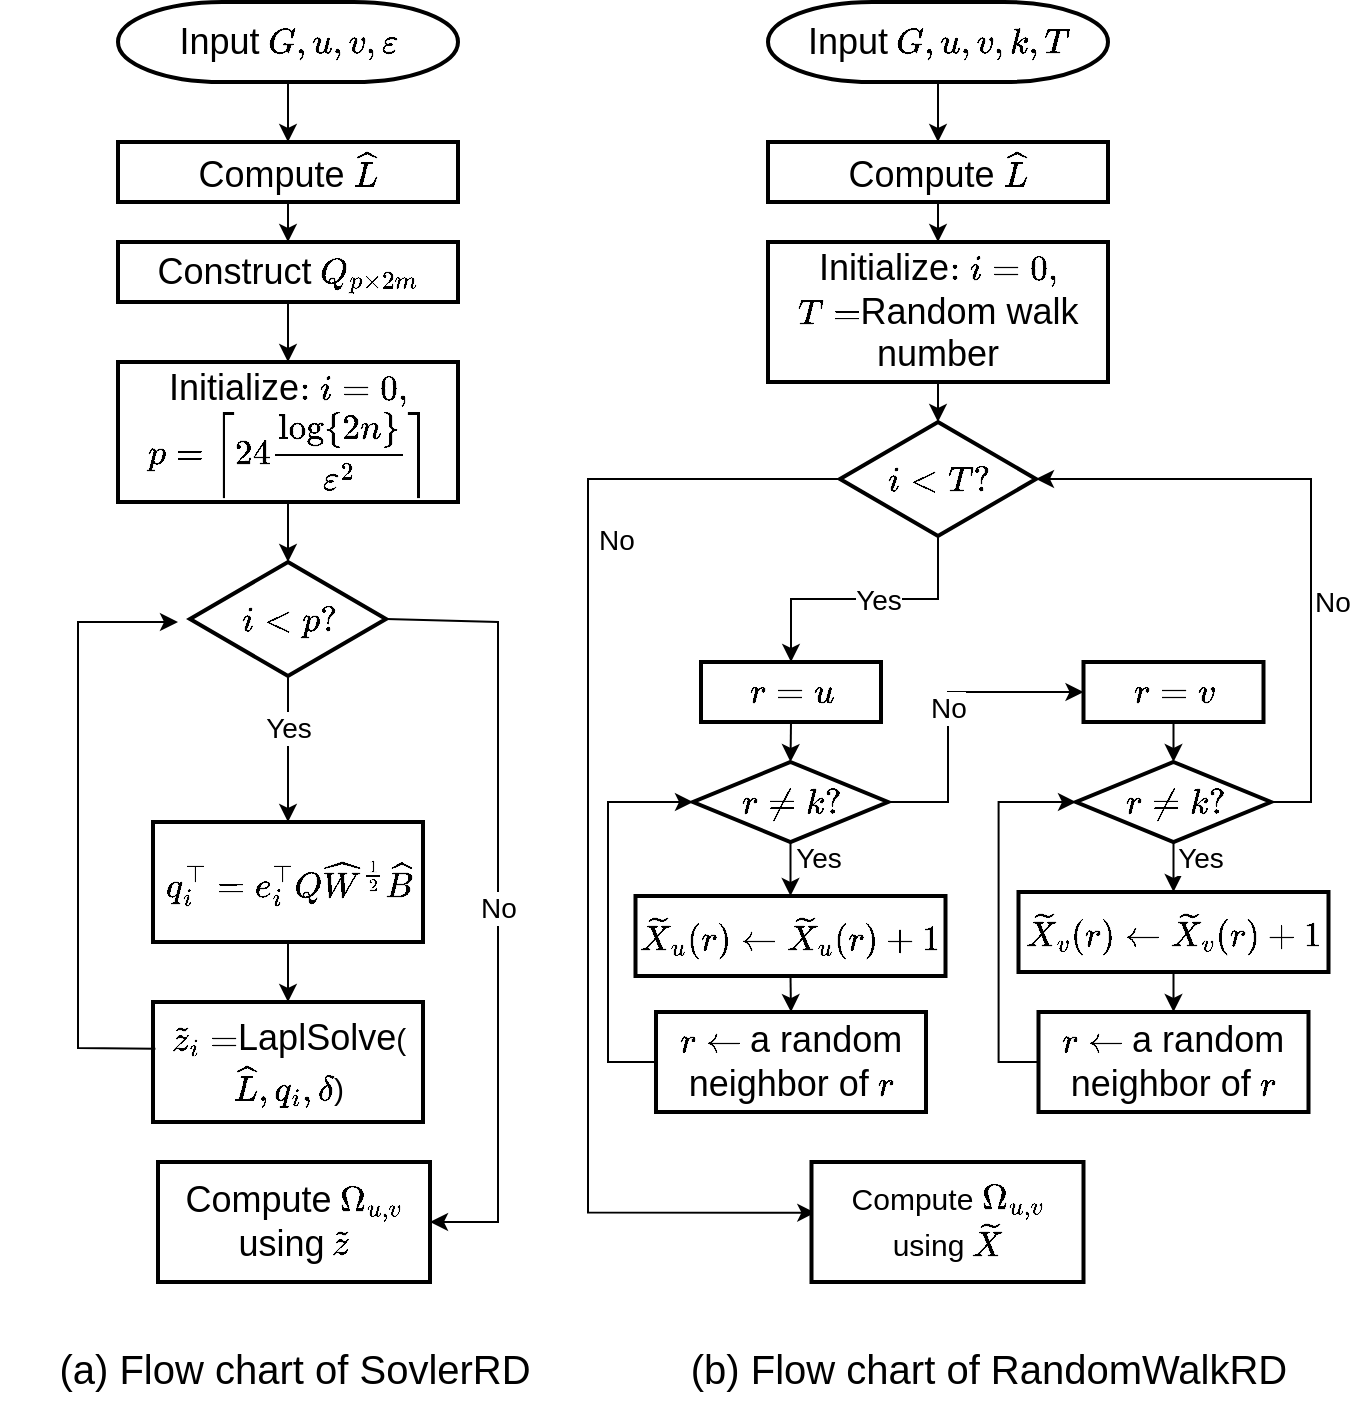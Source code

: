 <mxfile version="26.2.12">
  <diagram id="6a731a19-8d31-9384-78a2-239565b7b9f0" name="Page-1">
    <mxGraphModel dx="1205" dy="694" grid="1" gridSize="10" guides="1" tooltips="1" connect="1" arrows="1" fold="1" page="1" pageScale="1" pageWidth="1169" pageHeight="827" background="none" math="1" shadow="0">
      <root>
        <mxCell id="0" />
        <mxCell id="1" parent="0" />
        <mxCell id="6gbHNIe6kbGb1KUCdrM2-60" style="edgeStyle=orthogonalEdgeStyle;rounded=0;orthogonalLoop=1;jettySize=auto;html=1;exitX=0.5;exitY=1;exitDx=0;exitDy=0;exitPerimeter=0;entryX=0.5;entryY=0;entryDx=0;entryDy=0;" parent="1" source="HDR-ENTHewPlgLy2R7sd-55" target="HDR-ENTHewPlgLy2R7sd-56" edge="1">
          <mxGeometry relative="1" as="geometry" />
        </mxCell>
        <mxCell id="HDR-ENTHewPlgLy2R7sd-55" value="&lt;font style=&quot;font-size: 18px;&quot;&gt;Input&lt;/font&gt;&lt;font style=&quot;font-size: 15px;&quot;&gt; `G,u,v,\epsilon`&lt;/font&gt;" style="shape=mxgraph.flowchart.terminator;strokeWidth=2;gradientColor=none;gradientDirection=north;fontStyle=0;html=1;" parent="1" vertex="1">
          <mxGeometry x="175" y="40" width="170" height="40" as="geometry" />
        </mxCell>
        <mxCell id="HDR-ENTHewPlgLy2R7sd-58" style="edgeStyle=orthogonalEdgeStyle;rounded=0;orthogonalLoop=1;jettySize=auto;html=1;exitX=0.5;exitY=1;exitDx=0;exitDy=0;entryX=0.5;entryY=0;entryDx=0;entryDy=0;" parent="1" source="HDR-ENTHewPlgLy2R7sd-56" target="HDR-ENTHewPlgLy2R7sd-57" edge="1">
          <mxGeometry relative="1" as="geometry" />
        </mxCell>
        <mxCell id="HDR-ENTHewPlgLy2R7sd-56" value="&lt;font style=&quot;font-size: 18px;&quot;&gt;Compute&lt;/font&gt;&lt;font style=&quot;font-size: 15px;&quot;&gt; `\hat{L}`&lt;/font&gt;" style="rounded=0;whiteSpace=wrap;html=1;strokeWidth=2;" parent="1" vertex="1">
          <mxGeometry x="175" y="110" width="170" height="30" as="geometry" />
        </mxCell>
        <mxCell id="6gbHNIe6kbGb1KUCdrM2-79" value="" style="edgeStyle=orthogonalEdgeStyle;rounded=0;orthogonalLoop=1;jettySize=auto;html=1;endArrow=none;startFill=0;" parent="1" source="HDR-ENTHewPlgLy2R7sd-57" target="HDR-ENTHewPlgLy2R7sd-56" edge="1">
          <mxGeometry relative="1" as="geometry" />
        </mxCell>
        <mxCell id="HDR-ENTHewPlgLy2R7sd-57" value="&lt;font style=&quot;font-size: 18px;&quot;&gt;Construct&lt;/font&gt;&lt;font style=&quot;font-size: 15px;&quot;&gt; `Q_{p \times 2m}`&lt;/font&gt;" style="rounded=0;whiteSpace=wrap;html=1;strokeWidth=2;" parent="1" vertex="1">
          <mxGeometry x="175" y="160" width="170" height="30" as="geometry" />
        </mxCell>
        <mxCell id="HDR-ENTHewPlgLy2R7sd-59" value="&lt;font style=&quot;font-size: 15px;&quot;&gt;`i&amp;lt;p?`&lt;/font&gt;" style="shape=mxgraph.flowchart.decision;strokeWidth=2;gradientColor=none;gradientDirection=north;fontStyle=0;html=1;" parent="1" vertex="1">
          <mxGeometry x="211" y="320" width="98" height="57" as="geometry" />
        </mxCell>
        <mxCell id="HDR-ENTHewPlgLy2R7sd-60" value="&lt;font style=&quot;font-size: 15px;&quot;&gt;`\tilde{z}_i=`&lt;/font&gt;&lt;font style=&quot;font-size: 18px;&quot;&gt;LaplSolve&lt;/font&gt;&lt;font style=&quot;font-size: 15px;&quot;&gt;(`\hat{L},q_i,\delta`)&lt;/font&gt;" style="rounded=0;whiteSpace=wrap;html=1;strokeWidth=2;" parent="1" vertex="1">
          <mxGeometry x="192.5" y="540" width="135" height="60" as="geometry" />
        </mxCell>
        <mxCell id="HDR-ENTHewPlgLy2R7sd-61" style="edgeStyle=orthogonalEdgeStyle;rounded=0;orthogonalLoop=1;jettySize=auto;html=1;exitX=0.5;exitY=1;exitDx=0;exitDy=0;exitPerimeter=0;entryX=0.5;entryY=0;entryDx=0;entryDy=0;" parent="1" source="HDR-ENTHewPlgLy2R7sd-59" target="6gbHNIe6kbGb1KUCdrM2-57" edge="1">
          <mxGeometry relative="1" as="geometry">
            <mxPoint x="260" y="450" as="targetPoint" />
          </mxGeometry>
        </mxCell>
        <mxCell id="HDR-ENTHewPlgLy2R7sd-62" value="&lt;font style=&quot;font-size: 14px;&quot;&gt;Yes&lt;/font&gt;" style="edgeLabel;html=1;align=center;verticalAlign=middle;resizable=0;points=[];" parent="HDR-ENTHewPlgLy2R7sd-61" vertex="1" connectable="0">
          <mxGeometry x="-0.292" relative="1" as="geometry">
            <mxPoint as="offset" />
          </mxGeometry>
        </mxCell>
        <mxCell id="HDR-ENTHewPlgLy2R7sd-63" value="" style="endArrow=classic;html=1;rounded=0;exitX=0.009;exitY=0.39;exitDx=0;exitDy=0;exitPerimeter=0;" parent="1" source="HDR-ENTHewPlgLy2R7sd-60" edge="1">
          <mxGeometry width="50" height="50" relative="1" as="geometry">
            <mxPoint x="145" y="420" as="sourcePoint" />
            <mxPoint x="205" y="350" as="targetPoint" />
            <Array as="points">
              <mxPoint x="155" y="563" />
              <mxPoint x="155" y="350" />
            </Array>
          </mxGeometry>
        </mxCell>
        <mxCell id="HDR-ENTHewPlgLy2R7sd-64" style="edgeStyle=orthogonalEdgeStyle;rounded=0;orthogonalLoop=1;jettySize=auto;html=1;exitX=0.5;exitY=1;exitDx=0;exitDy=0;entryX=0.5;entryY=0;entryDx=0;entryDy=0;" parent="1" source="HDR-ENTHewPlgLy2R7sd-57" target="6gbHNIe6kbGb1KUCdrM2-80" edge="1">
          <mxGeometry relative="1" as="geometry" />
        </mxCell>
        <mxCell id="HDR-ENTHewPlgLy2R7sd-65" value="" style="endArrow=classic;html=1;rounded=0;exitX=1;exitY=0.5;exitDx=0;exitDy=0;exitPerimeter=0;entryX=1;entryY=0.5;entryDx=0;entryDy=0;" parent="1" source="HDR-ENTHewPlgLy2R7sd-59" target="HDR-ENTHewPlgLy2R7sd-66" edge="1">
          <mxGeometry width="50" height="50" relative="1" as="geometry">
            <mxPoint x="395" y="330" as="sourcePoint" />
            <mxPoint x="265" y="520" as="targetPoint" />
            <Array as="points">
              <mxPoint x="365" y="350" />
              <mxPoint x="365" y="650" />
            </Array>
          </mxGeometry>
        </mxCell>
        <mxCell id="6gbHNIe6kbGb1KUCdrM2-56" value="&lt;font style=&quot;font-size: 14px;&quot;&gt;No&lt;/font&gt;" style="edgeLabel;html=1;align=center;verticalAlign=middle;resizable=0;points=[];" parent="HDR-ENTHewPlgLy2R7sd-65" vertex="1" connectable="0">
          <mxGeometry x="0.017" relative="1" as="geometry">
            <mxPoint as="offset" />
          </mxGeometry>
        </mxCell>
        <mxCell id="HDR-ENTHewPlgLy2R7sd-66" value="&lt;font style=&quot;font-size: 18px;&quot;&gt;Compute&lt;/font&gt;&lt;font style=&quot;font-size: 15px;&quot;&gt; `\Omega_{u,v}`&lt;/font&gt;&lt;div&gt;&lt;font style=&quot;font-size: 18px;&quot;&gt;using&lt;/font&gt;&lt;font style=&quot;font-size: 15px;&quot;&gt; `\tilde{z}`&lt;/font&gt;&lt;/div&gt;" style="rounded=0;whiteSpace=wrap;html=1;strokeWidth=2;" parent="1" vertex="1">
          <mxGeometry x="195" y="620" width="136" height="60" as="geometry" />
        </mxCell>
        <mxCell id="6gbHNIe6kbGb1KUCdrM2-58" style="edgeStyle=orthogonalEdgeStyle;rounded=0;orthogonalLoop=1;jettySize=auto;html=1;exitX=0.5;exitY=1;exitDx=0;exitDy=0;entryX=0.5;entryY=0;entryDx=0;entryDy=0;" parent="1" source="6gbHNIe6kbGb1KUCdrM2-57" target="HDR-ENTHewPlgLy2R7sd-60" edge="1">
          <mxGeometry relative="1" as="geometry" />
        </mxCell>
        <mxCell id="6gbHNIe6kbGb1KUCdrM2-57" value="&lt;span style=&quot;font-size: 15px;&quot;&gt;`q_i^\top=e_i^\topQ\hat{W}^{1/2}\hat{B}`&lt;/span&gt;" style="rounded=0;whiteSpace=wrap;html=1;strokeWidth=2;" parent="1" vertex="1">
          <mxGeometry x="192.5" y="450" width="135" height="60" as="geometry" />
        </mxCell>
        <mxCell id="6gbHNIe6kbGb1KUCdrM2-77" value="&lt;font style=&quot;font-size: 20px;&quot;&gt;(a) Flow chart of SovlerRD&lt;/font&gt;" style="text;html=1;align=center;verticalAlign=middle;resizable=0;points=[];autosize=1;strokeColor=none;fillColor=none;" parent="1" vertex="1">
          <mxGeometry x="133" y="703" width="260" height="40" as="geometry" />
        </mxCell>
        <mxCell id="6gbHNIe6kbGb1KUCdrM2-78" value="&lt;font style=&quot;font-size: 20px;&quot;&gt;(b) Flow chart of RandomWalkRD&lt;/font&gt;" style="text;html=1;align=center;verticalAlign=middle;resizable=0;points=[];autosize=1;strokeColor=none;fillColor=none;" parent="1" vertex="1">
          <mxGeometry x="450" y="703" width="320" height="40" as="geometry" />
        </mxCell>
        <mxCell id="6gbHNIe6kbGb1KUCdrM2-80" value="&lt;font style=&quot;font-size: 18px;&quot;&gt;Initialize&lt;/font&gt;&lt;font style=&quot;font-size: 15px;&quot;&gt;`: i=0,`&lt;/font&gt;&lt;div&gt;&lt;font style=&quot;font-size: 15px;&quot;&gt;`p=\ceil {24\log {2n}/\epsilon^2} `&lt;/font&gt;&lt;/div&gt;" style="rounded=0;whiteSpace=wrap;html=1;strokeWidth=2;" parent="1" vertex="1">
          <mxGeometry x="175" y="220" width="170" height="70" as="geometry" />
        </mxCell>
        <mxCell id="6gbHNIe6kbGb1KUCdrM2-81" style="edgeStyle=orthogonalEdgeStyle;rounded=0;orthogonalLoop=1;jettySize=auto;html=1;exitX=0.5;exitY=1;exitDx=0;exitDy=0;entryX=0.5;entryY=0;entryDx=0;entryDy=0;entryPerimeter=0;" parent="1" source="6gbHNIe6kbGb1KUCdrM2-80" target="HDR-ENTHewPlgLy2R7sd-59" edge="1">
          <mxGeometry relative="1" as="geometry" />
        </mxCell>
        <mxCell id="6gbHNIe6kbGb1KUCdrM2-82" style="edgeStyle=orthogonalEdgeStyle;rounded=0;orthogonalLoop=1;jettySize=auto;html=1;exitX=0.5;exitY=1;exitDx=0;exitDy=0;exitPerimeter=0;entryX=0.5;entryY=0;entryDx=0;entryDy=0;" parent="1" source="6gbHNIe6kbGb1KUCdrM2-122" target="6gbHNIe6kbGb1KUCdrM2-85" edge="1">
          <mxGeometry relative="1" as="geometry">
            <mxPoint x="585" y="70" as="sourcePoint" />
          </mxGeometry>
        </mxCell>
        <mxCell id="6gbHNIe6kbGb1KUCdrM2-85" value="&lt;font style=&quot;font-size: 18px;&quot;&gt;Compute&lt;/font&gt;&lt;font style=&quot;font-size: 15px;&quot;&gt; `\hat{L}`&lt;/font&gt;" style="rounded=0;whiteSpace=wrap;html=1;strokeWidth=2;" parent="1" vertex="1">
          <mxGeometry x="500" y="110" width="170" height="30" as="geometry" />
        </mxCell>
        <mxCell id="6gbHNIe6kbGb1KUCdrM2-118" style="edgeStyle=orthogonalEdgeStyle;rounded=0;orthogonalLoop=1;jettySize=auto;html=1;exitX=0;exitY=0.5;exitDx=0;exitDy=0;exitPerimeter=0;entryX=0.014;entryY=0.422;entryDx=0;entryDy=0;entryPerimeter=0;" parent="1" source="6gbHNIe6kbGb1KUCdrM2-88" target="6gbHNIe6kbGb1KUCdrM2-96" edge="1">
          <mxGeometry relative="1" as="geometry">
            <mxPoint x="480" y="630" as="targetPoint" />
            <Array as="points">
              <mxPoint x="410" y="278" />
              <mxPoint x="410" y="645" />
            </Array>
          </mxGeometry>
        </mxCell>
        <mxCell id="6gbHNIe6kbGb1KUCdrM2-119" value="&lt;font style=&quot;font-size: 14px;&quot;&gt;No&lt;/font&gt;" style="edgeLabel;html=1;align=center;verticalAlign=middle;resizable=0;points=[];" parent="6gbHNIe6kbGb1KUCdrM2-118" vertex="1" connectable="0">
          <mxGeometry x="0.108" y="1" relative="1" as="geometry">
            <mxPoint x="13" y="-180" as="offset" />
          </mxGeometry>
        </mxCell>
        <mxCell id="6gbHNIe6kbGb1KUCdrM2-88" value="&lt;font style=&quot;font-size: 15px;&quot;&gt;`i&amp;lt;T?`&lt;/font&gt;" style="shape=mxgraph.flowchart.decision;strokeWidth=2;gradientColor=none;gradientDirection=north;fontStyle=0;html=1;" parent="1" vertex="1">
          <mxGeometry x="536" y="250" width="98" height="57" as="geometry" />
        </mxCell>
        <mxCell id="6gbHNIe6kbGb1KUCdrM2-89" value="&lt;font style=&quot;font-size: 15px;&quot;&gt;`r\leftarrow` &lt;/font&gt;&lt;font style=&quot;font-size: 18px;&quot;&gt;a random neighbor of&lt;/font&gt;&lt;font style=&quot;font-size: 15px;&quot;&gt; `r`&lt;/font&gt;" style="rounded=0;whiteSpace=wrap;html=1;strokeWidth=2;" parent="1" vertex="1">
          <mxGeometry x="444" y="545" width="135" height="50" as="geometry" />
        </mxCell>
        <mxCell id="6gbHNIe6kbGb1KUCdrM2-90" style="edgeStyle=orthogonalEdgeStyle;rounded=0;orthogonalLoop=1;jettySize=auto;html=1;exitX=0.5;exitY=1;exitDx=0;exitDy=0;exitPerimeter=0;entryX=0.5;entryY=0;entryDx=0;entryDy=0;" parent="1" source="6gbHNIe6kbGb1KUCdrM2-88" target="6gbHNIe6kbGb1KUCdrM2-98" edge="1">
          <mxGeometry relative="1" as="geometry">
            <mxPoint x="585" y="340" as="targetPoint" />
          </mxGeometry>
        </mxCell>
        <mxCell id="6gbHNIe6kbGb1KUCdrM2-91" value="&lt;font style=&quot;font-size: 14px;&quot;&gt;Yes&lt;/font&gt;" style="edgeLabel;html=1;align=center;verticalAlign=middle;resizable=0;points=[];" parent="6gbHNIe6kbGb1KUCdrM2-90" vertex="1" connectable="0">
          <mxGeometry x="-0.292" relative="1" as="geometry">
            <mxPoint x="-13" as="offset" />
          </mxGeometry>
        </mxCell>
        <mxCell id="6gbHNIe6kbGb1KUCdrM2-92" value="" style="endArrow=classic;html=1;rounded=0;exitX=0;exitY=0.5;exitDx=0;exitDy=0;entryX=0;entryY=0.5;entryDx=0;entryDy=0;entryPerimeter=0;" parent="1" source="6gbHNIe6kbGb1KUCdrM2-89" target="6gbHNIe6kbGb1KUCdrM2-101" edge="1">
          <mxGeometry width="50" height="50" relative="1" as="geometry">
            <mxPoint x="418.715" y="823.4" as="sourcePoint" />
            <mxPoint x="430" y="660" as="targetPoint" />
            <Array as="points">
              <mxPoint x="420" y="570" />
              <mxPoint x="420" y="440" />
            </Array>
          </mxGeometry>
        </mxCell>
        <mxCell id="6gbHNIe6kbGb1KUCdrM2-93" style="edgeStyle=orthogonalEdgeStyle;rounded=0;orthogonalLoop=1;jettySize=auto;html=1;exitX=0.5;exitY=1;exitDx=0;exitDy=0;entryX=0.5;entryY=0;entryDx=0;entryDy=0;" parent="1" source="6gbHNIe6kbGb1KUCdrM2-85" target="6gbHNIe6kbGb1KUCdrM2-99" edge="1">
          <mxGeometry relative="1" as="geometry">
            <mxPoint x="585" y="180" as="sourcePoint" />
          </mxGeometry>
        </mxCell>
        <mxCell id="6gbHNIe6kbGb1KUCdrM2-94" value="" style="endArrow=classic;html=1;rounded=0;exitX=1;exitY=0.5;exitDx=0;exitDy=0;exitPerimeter=0;entryX=0;entryY=0.5;entryDx=0;entryDy=0;" parent="1" source="6gbHNIe6kbGb1KUCdrM2-101" target="6gbHNIe6kbGb1KUCdrM2-107" edge="1">
          <mxGeometry width="50" height="50" relative="1" as="geometry">
            <mxPoint x="820.0" y="580" as="sourcePoint" />
            <mxPoint x="920" y="690" as="targetPoint" />
            <Array as="points">
              <mxPoint x="590" y="440" />
              <mxPoint x="590" y="385" />
            </Array>
          </mxGeometry>
        </mxCell>
        <mxCell id="6gbHNIe6kbGb1KUCdrM2-95" value="&lt;font style=&quot;font-size: 14px;&quot;&gt;No&lt;/font&gt;" style="edgeLabel;html=1;align=center;verticalAlign=middle;resizable=0;points=[];" parent="6gbHNIe6kbGb1KUCdrM2-94" vertex="1" connectable="0">
          <mxGeometry x="0.017" relative="1" as="geometry">
            <mxPoint as="offset" />
          </mxGeometry>
        </mxCell>
        <mxCell id="6gbHNIe6kbGb1KUCdrM2-96" value="&lt;font style=&quot;font-size: 15px;&quot;&gt;Compute `\Omega_{u,v}`&lt;/font&gt;&lt;div&gt;&lt;font style=&quot;font-size: 15px;&quot;&gt;using `\tilde{X}`&lt;/font&gt;&lt;/div&gt;" style="rounded=0;whiteSpace=wrap;html=1;strokeWidth=2;" parent="1" vertex="1">
          <mxGeometry x="521.75" y="620" width="136" height="60" as="geometry" />
        </mxCell>
        <mxCell id="6gbHNIe6kbGb1KUCdrM2-97" style="edgeStyle=orthogonalEdgeStyle;rounded=0;orthogonalLoop=1;jettySize=auto;html=1;exitX=0.5;exitY=1;exitDx=0;exitDy=0;entryX=0.5;entryY=0;entryDx=0;entryDy=0;entryPerimeter=0;" parent="1" source="6gbHNIe6kbGb1KUCdrM2-98" target="6gbHNIe6kbGb1KUCdrM2-101" edge="1">
          <mxGeometry relative="1" as="geometry" />
        </mxCell>
        <mxCell id="6gbHNIe6kbGb1KUCdrM2-98" value="&lt;span style=&quot;font-size: 15px;&quot;&gt;`r=u`&lt;/span&gt;" style="rounded=0;whiteSpace=wrap;html=1;strokeWidth=2;" parent="1" vertex="1">
          <mxGeometry x="466.5" y="370" width="90" height="30" as="geometry" />
        </mxCell>
        <mxCell id="6gbHNIe6kbGb1KUCdrM2-99" value="&lt;font style=&quot;font-size: 18px;&quot;&gt;Initialize&lt;/font&gt;&lt;font style=&quot;font-size: 15px;&quot;&gt;`: i=0,`&lt;/font&gt;&lt;div&gt;&lt;font style=&quot;font-size: 15px;&quot;&gt;`T=`&lt;/font&gt;&lt;font style=&quot;font-size: 18px;&quot;&gt;Random walk number&lt;/font&gt;&lt;/div&gt;" style="rounded=0;whiteSpace=wrap;html=1;strokeWidth=2;" parent="1" vertex="1">
          <mxGeometry x="500" y="160" width="170" height="70" as="geometry" />
        </mxCell>
        <mxCell id="6gbHNIe6kbGb1KUCdrM2-100" style="edgeStyle=orthogonalEdgeStyle;rounded=0;orthogonalLoop=1;jettySize=auto;html=1;exitX=0.5;exitY=1;exitDx=0;exitDy=0;entryX=0.5;entryY=0;entryDx=0;entryDy=0;entryPerimeter=0;" parent="1" source="6gbHNIe6kbGb1KUCdrM2-99" target="6gbHNIe6kbGb1KUCdrM2-88" edge="1">
          <mxGeometry relative="1" as="geometry" />
        </mxCell>
        <mxCell id="6gbHNIe6kbGb1KUCdrM2-103" style="edgeStyle=orthogonalEdgeStyle;rounded=0;orthogonalLoop=1;jettySize=auto;html=1;exitX=0.5;exitY=1;exitDx=0;exitDy=0;exitPerimeter=0;entryX=0.5;entryY=0;entryDx=0;entryDy=0;" parent="1" source="6gbHNIe6kbGb1KUCdrM2-101" target="6gbHNIe6kbGb1KUCdrM2-102" edge="1">
          <mxGeometry relative="1" as="geometry" />
        </mxCell>
        <mxCell id="6gbHNIe6kbGb1KUCdrM2-104" value="&lt;font style=&quot;font-size: 14px;&quot;&gt;Yes&lt;/font&gt;" style="edgeLabel;html=1;align=center;verticalAlign=middle;resizable=0;points=[];" parent="6gbHNIe6kbGb1KUCdrM2-103" vertex="1" connectable="0">
          <mxGeometry x="-0.463" relative="1" as="geometry">
            <mxPoint x="13" y="1" as="offset" />
          </mxGeometry>
        </mxCell>
        <mxCell id="6gbHNIe6kbGb1KUCdrM2-101" value="&lt;font style=&quot;font-size: 15px;&quot;&gt;`r\nek?`&lt;/font&gt;" style="shape=mxgraph.flowchart.decision;strokeWidth=2;gradientColor=none;gradientDirection=north;fontStyle=0;html=1;" parent="1" vertex="1">
          <mxGeometry x="462.5" y="420" width="97.5" height="40" as="geometry" />
        </mxCell>
        <mxCell id="6gbHNIe6kbGb1KUCdrM2-105" style="edgeStyle=orthogonalEdgeStyle;rounded=0;orthogonalLoop=1;jettySize=auto;html=1;exitX=0.5;exitY=1;exitDx=0;exitDy=0;entryX=0.5;entryY=0;entryDx=0;entryDy=0;" parent="1" source="6gbHNIe6kbGb1KUCdrM2-102" target="6gbHNIe6kbGb1KUCdrM2-89" edge="1">
          <mxGeometry relative="1" as="geometry" />
        </mxCell>
        <mxCell id="6gbHNIe6kbGb1KUCdrM2-102" value="&lt;span style=&quot;font-size: 15px;&quot;&gt;`\tilde{X}_{u}(r)\leftarrow\tilde{X}_{u}(r)+1`&lt;/span&gt;" style="rounded=0;whiteSpace=wrap;html=1;strokeWidth=2;" parent="1" vertex="1">
          <mxGeometry x="433.75" y="487" width="155" height="40" as="geometry" />
        </mxCell>
        <mxCell id="6gbHNIe6kbGb1KUCdrM2-107" value="&lt;span style=&quot;font-size: 15px;&quot;&gt;`r=v`&lt;/span&gt;" style="rounded=0;whiteSpace=wrap;html=1;strokeWidth=2;" parent="1" vertex="1">
          <mxGeometry x="657.75" y="370" width="90" height="30" as="geometry" />
        </mxCell>
        <mxCell id="6gbHNIe6kbGb1KUCdrM2-108" value="&lt;font style=&quot;font-size: 15px;&quot;&gt;`r\leftarrow` &lt;/font&gt;&lt;font style=&quot;font-size: 18px;&quot;&gt;a random neighbor of&lt;/font&gt;&lt;font style=&quot;font-size: 15px;&quot;&gt; `r`&lt;/font&gt;" style="rounded=0;whiteSpace=wrap;html=1;strokeWidth=2;" parent="1" vertex="1">
          <mxGeometry x="635.25" y="545" width="135" height="50" as="geometry" />
        </mxCell>
        <mxCell id="6gbHNIe6kbGb1KUCdrM2-109" style="edgeStyle=orthogonalEdgeStyle;rounded=0;orthogonalLoop=1;jettySize=auto;html=1;exitX=0.5;exitY=1;exitDx=0;exitDy=0;exitPerimeter=0;entryX=0.5;entryY=0;entryDx=0;entryDy=0;" parent="1" source="6gbHNIe6kbGb1KUCdrM2-111" target="6gbHNIe6kbGb1KUCdrM2-113" edge="1">
          <mxGeometry relative="1" as="geometry" />
        </mxCell>
        <mxCell id="6gbHNIe6kbGb1KUCdrM2-110" value="&lt;font style=&quot;font-size: 14px;&quot;&gt;Yes&lt;/font&gt;" style="edgeLabel;html=1;align=center;verticalAlign=middle;resizable=0;points=[];" parent="6gbHNIe6kbGb1KUCdrM2-109" vertex="1" connectable="0">
          <mxGeometry x="-0.463" relative="1" as="geometry">
            <mxPoint x="13" y="1" as="offset" />
          </mxGeometry>
        </mxCell>
        <mxCell id="6gbHNIe6kbGb1KUCdrM2-115" style="edgeStyle=orthogonalEdgeStyle;rounded=0;orthogonalLoop=1;jettySize=auto;html=1;exitX=1;exitY=0.5;exitDx=0;exitDy=0;exitPerimeter=0;entryX=1;entryY=0.5;entryDx=0;entryDy=0;entryPerimeter=0;" parent="1" source="6gbHNIe6kbGb1KUCdrM2-111" target="6gbHNIe6kbGb1KUCdrM2-88" edge="1">
          <mxGeometry relative="1" as="geometry">
            <mxPoint x="830" y="410" as="targetPoint" />
          </mxGeometry>
        </mxCell>
        <mxCell id="6gbHNIe6kbGb1KUCdrM2-116" value="&lt;font style=&quot;font-size: 14px;&quot;&gt;No&lt;/font&gt;" style="edgeLabel;html=1;align=center;verticalAlign=middle;resizable=0;points=[];" parent="6gbHNIe6kbGb1KUCdrM2-115" vertex="1" connectable="0">
          <mxGeometry x="-0.247" y="2" relative="1" as="geometry">
            <mxPoint x="12" as="offset" />
          </mxGeometry>
        </mxCell>
        <mxCell id="6gbHNIe6kbGb1KUCdrM2-111" value="&lt;font style=&quot;font-size: 15px;&quot;&gt;`r\nek?`&lt;/font&gt;" style="shape=mxgraph.flowchart.decision;strokeWidth=2;gradientColor=none;gradientDirection=north;fontStyle=0;html=1;" parent="1" vertex="1">
          <mxGeometry x="654" y="420" width="97.5" height="40" as="geometry" />
        </mxCell>
        <mxCell id="6gbHNIe6kbGb1KUCdrM2-112" style="edgeStyle=orthogonalEdgeStyle;rounded=0;orthogonalLoop=1;jettySize=auto;html=1;exitX=0.5;exitY=1;exitDx=0;exitDy=0;entryX=0.5;entryY=0;entryDx=0;entryDy=0;" parent="1" source="6gbHNIe6kbGb1KUCdrM2-113" target="6gbHNIe6kbGb1KUCdrM2-108" edge="1">
          <mxGeometry relative="1" as="geometry" />
        </mxCell>
        <mxCell id="6gbHNIe6kbGb1KUCdrM2-113" value="&lt;span style=&quot;font-size: 15px;&quot;&gt;`\tilde{X}_{v}(r)\leftarrow\tilde{X}_{v}(r)+1`&lt;/span&gt;" style="rounded=0;whiteSpace=wrap;html=1;strokeWidth=2;" parent="1" vertex="1">
          <mxGeometry x="625.25" y="485" width="155" height="40" as="geometry" />
        </mxCell>
        <mxCell id="6gbHNIe6kbGb1KUCdrM2-114" style="edgeStyle=orthogonalEdgeStyle;rounded=0;orthogonalLoop=1;jettySize=auto;html=1;exitX=0.5;exitY=1;exitDx=0;exitDy=0;entryX=0.5;entryY=0;entryDx=0;entryDy=0;entryPerimeter=0;" parent="1" source="6gbHNIe6kbGb1KUCdrM2-107" target="6gbHNIe6kbGb1KUCdrM2-111" edge="1">
          <mxGeometry relative="1" as="geometry" />
        </mxCell>
        <mxCell id="6gbHNIe6kbGb1KUCdrM2-117" style="edgeStyle=orthogonalEdgeStyle;rounded=0;orthogonalLoop=1;jettySize=auto;html=1;exitX=0;exitY=0.5;exitDx=0;exitDy=0;entryX=0;entryY=0.5;entryDx=0;entryDy=0;entryPerimeter=0;" parent="1" source="6gbHNIe6kbGb1KUCdrM2-108" target="6gbHNIe6kbGb1KUCdrM2-111" edge="1">
          <mxGeometry relative="1" as="geometry" />
        </mxCell>
        <mxCell id="6gbHNIe6kbGb1KUCdrM2-122" value="&lt;font style=&quot;font-size: 18px;&quot;&gt;Input&lt;/font&gt;&lt;font style=&quot;font-size: 15px;&quot;&gt; `G,u,v,k,T`&lt;/font&gt;" style="shape=mxgraph.flowchart.terminator;strokeWidth=2;gradientColor=none;gradientDirection=north;fontStyle=0;html=1;" parent="1" vertex="1">
          <mxGeometry x="500" y="40" width="170" height="40" as="geometry" />
        </mxCell>
      </root>
    </mxGraphModel>
  </diagram>
</mxfile>
